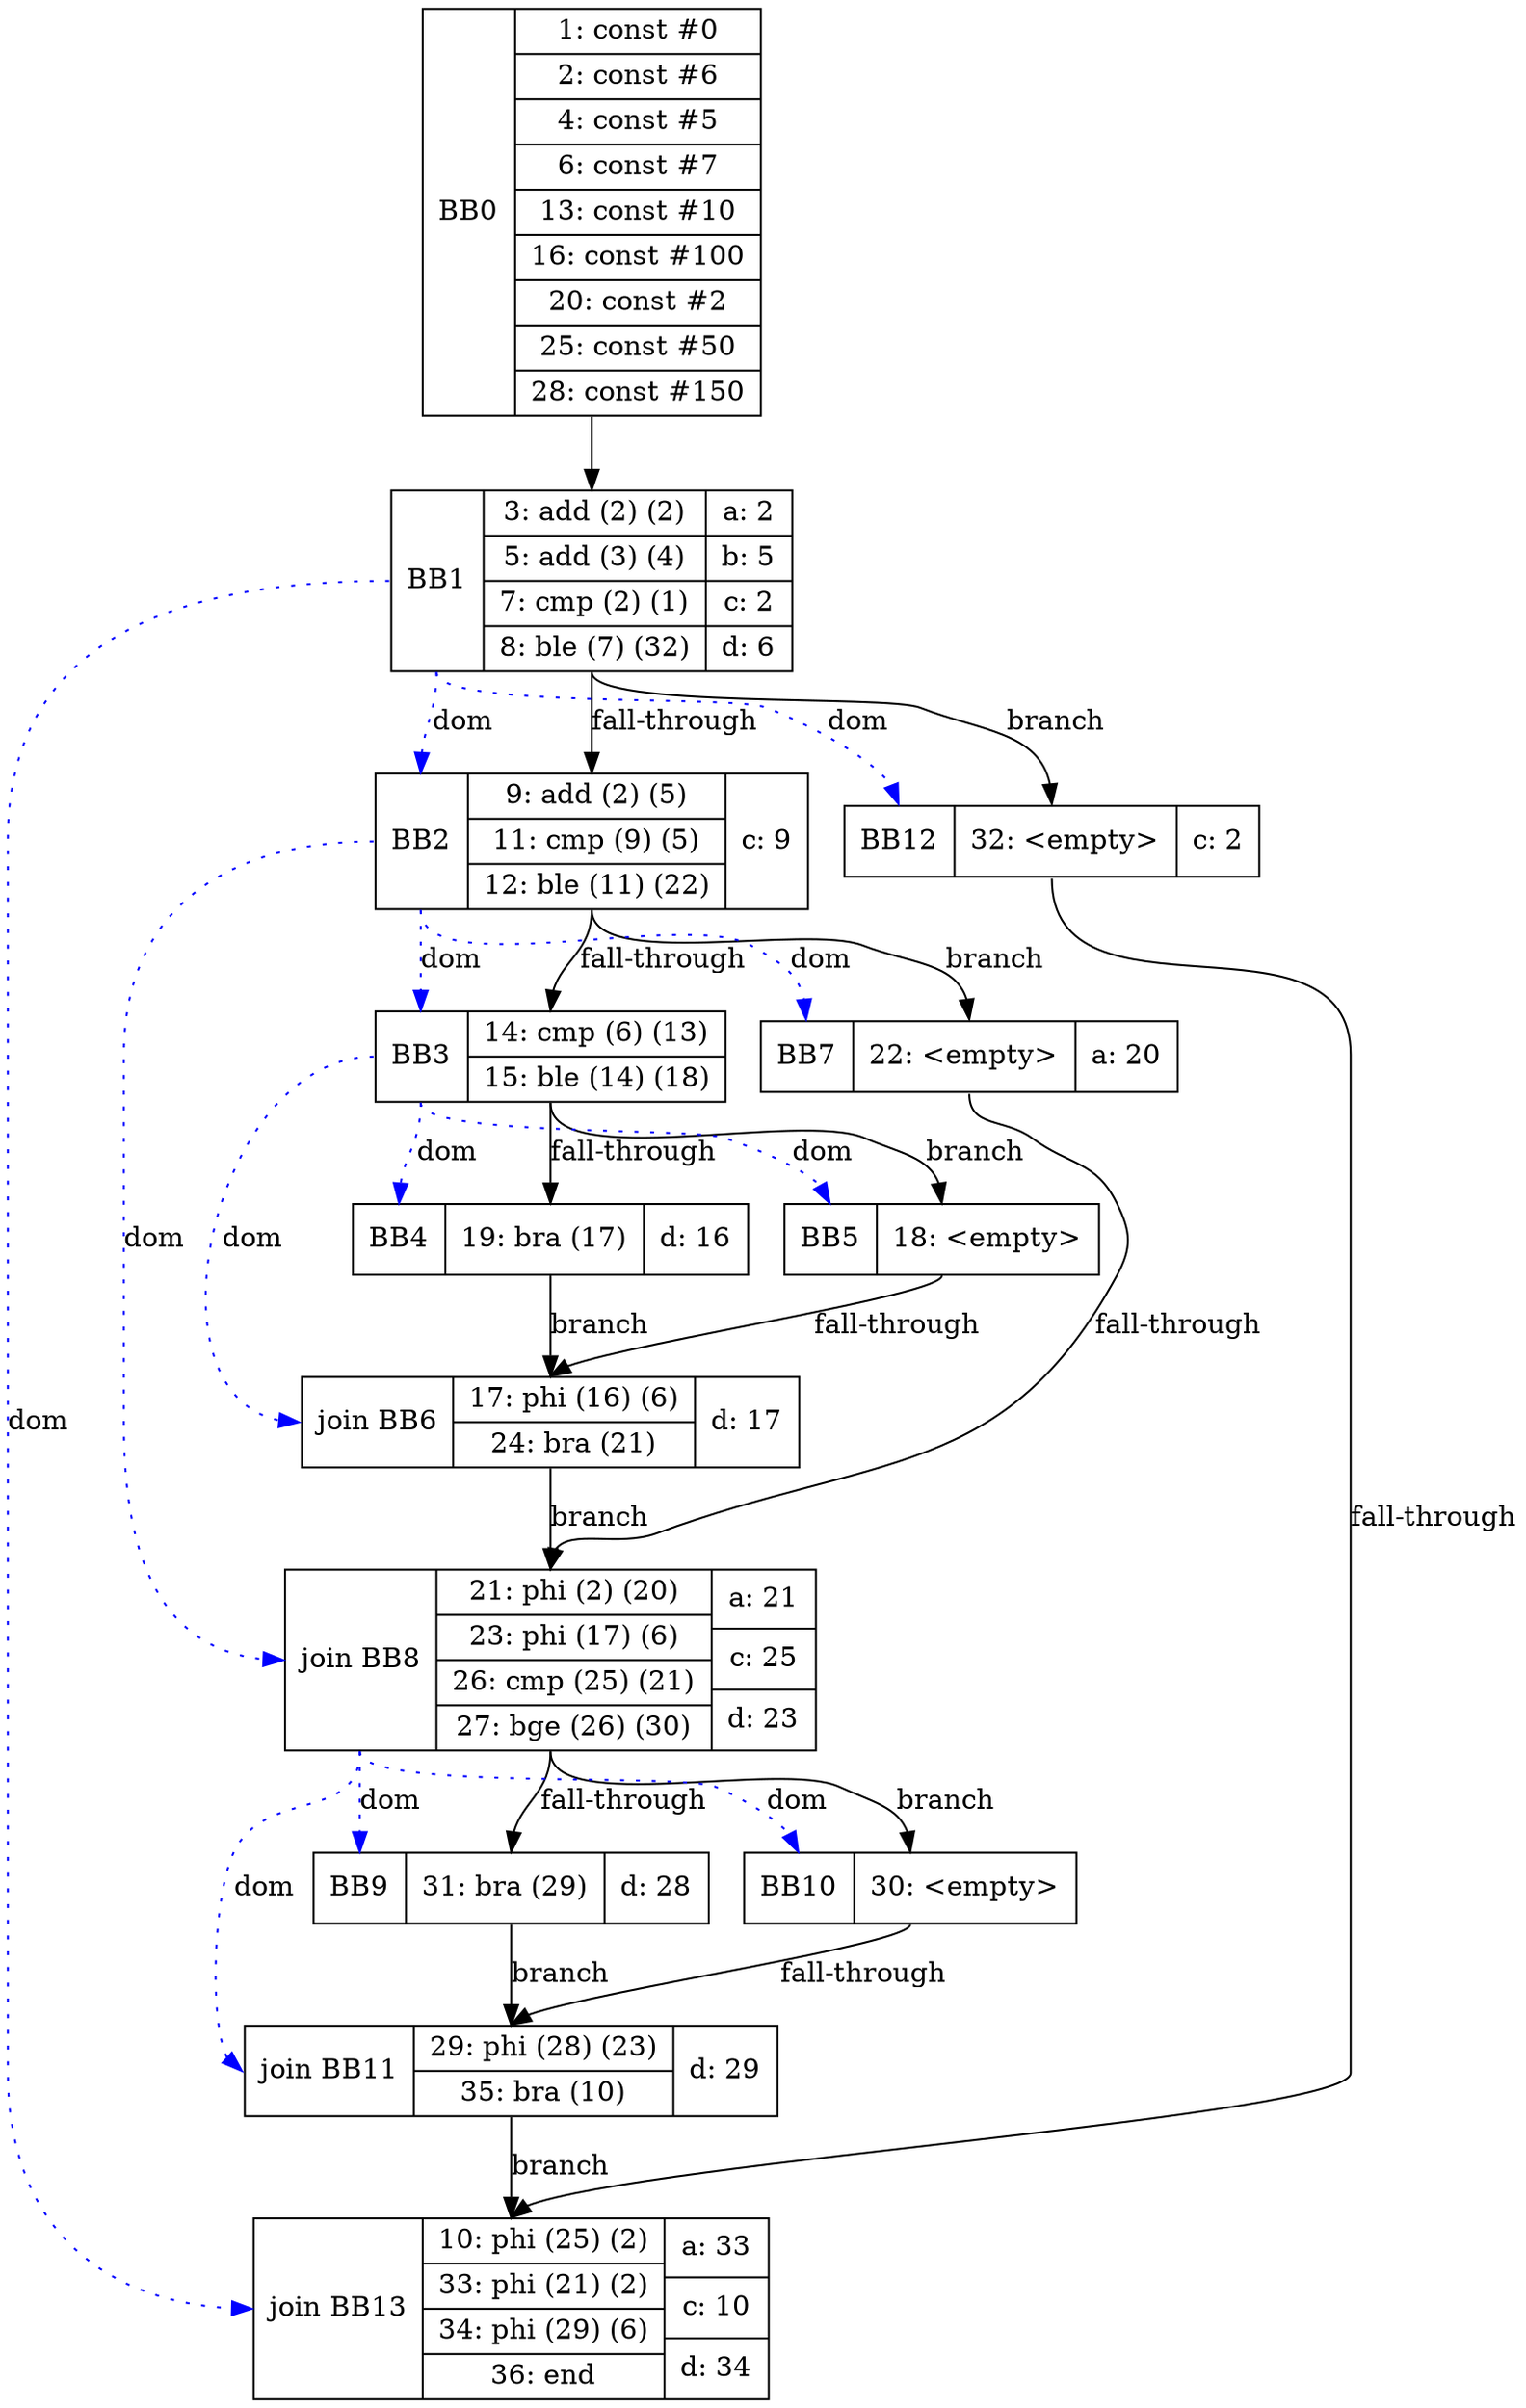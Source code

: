 digraph G {
bb0 [shape=record, label="<b>BB0 | {1: const #0|2: const #6|4: const #5|6: const #7|13: const #10|16: const #100|20: const #2|25: const #50|28: const #150}"];
bb1 [shape=record, label="<b>BB1 | {3: add (2) (2)|5: add (3) (4)|7: cmp (2) (1)|8: ble (7) (32)}| {a: 2 | b: 5 | c: 2 | d: 6}"];
bb2 [shape=record, label="<b>BB2 | {9: add (2) (5)|11: cmp (9) (5)|12: ble (11) (22)}| {c: 9}"];
bb3 [shape=record, label="<b>BB3 | {14: cmp (6) (13)|15: ble (14) (18)}"];
bb4 [shape=record, label="<b>BB4 | {19: bra (17)}| {d: 16}"];
bb5 [shape=record, label="<b>BB5 | {18: \<empty\>}"];
bb6 [shape=record, label="<b>join BB6 | {17: phi (16) (6)|24: bra (21)}| {d: 17}"];
bb7 [shape=record, label="<b>BB7 | {22: \<empty\>}| {a: 20}"];
bb8 [shape=record, label="<b>join BB8 | {21: phi (2) (20)|23: phi (17) (6)|26: cmp (25) (21)|27: bge (26) (30)}| {a: 21 | c: 25 | d: 23}"];
bb9 [shape=record, label="<b>BB9 | {31: bra (29)}| {d: 28}"];
bb10 [shape=record, label="<b>BB10 | {30: \<empty\>}"];
bb11 [shape=record, label="<b>join BB11 | {29: phi (28) (23)|35: bra (10)}| {d: 29}"];
bb12 [shape=record, label="<b>BB12 | {32: \<empty\>}| {c: 2}"];
bb13 [shape=record, label="<b>join BB13 | {10: phi (25) (2)|33: phi (21) (2)|34: phi (29) (6)|36: end}| {a: 33 | c: 10 | d: 34}"];
bb0:s -> bb1:n ;
bb1:s -> bb2:n [label="fall-through"];
bb2:s -> bb3:n [label="fall-through"];
bb3:s -> bb4:n [label="fall-through"];
bb3:s -> bb5:n [label="branch"];
bb4:s -> bb6:n [label="branch"];
bb5:s -> bb6:n [label="fall-through"];
bb2:s -> bb7:n [label="branch"];
bb6:s -> bb8:n [label="branch"];
bb7:s -> bb8:n [label="fall-through"];
bb8:s -> bb9:n [label="fall-through"];
bb8:s -> bb10:n [label="branch"];
bb9:s -> bb11:n [label="branch"];
bb10:s -> bb11:n [label="fall-through"];
bb1:s -> bb12:n [label="branch"];
bb11:s -> bb13:n [label="branch"];
bb12:s -> bb13:n [label="fall-through"];
bb1:b -> bb2:b [color=blue, style=dotted, label="dom"];
bb2:b -> bb3:b [color=blue, style=dotted, label="dom"];
bb3:b -> bb4:b [color=blue, style=dotted, label="dom"];
bb3:b -> bb5:b [color=blue, style=dotted, label="dom"];
bb3:b -> bb6:b [color=blue, style=dotted, label="dom"];
bb2:b -> bb7:b [color=blue, style=dotted, label="dom"];
bb2:b -> bb8:b [color=blue, style=dotted, label="dom"];
bb8:b -> bb9:b [color=blue, style=dotted, label="dom"];
bb8:b -> bb10:b [color=blue, style=dotted, label="dom"];
bb8:b -> bb11:b [color=blue, style=dotted, label="dom"];
bb1:b -> bb12:b [color=blue, style=dotted, label="dom"];
bb1:b -> bb13:b [color=blue, style=dotted, label="dom"];
}